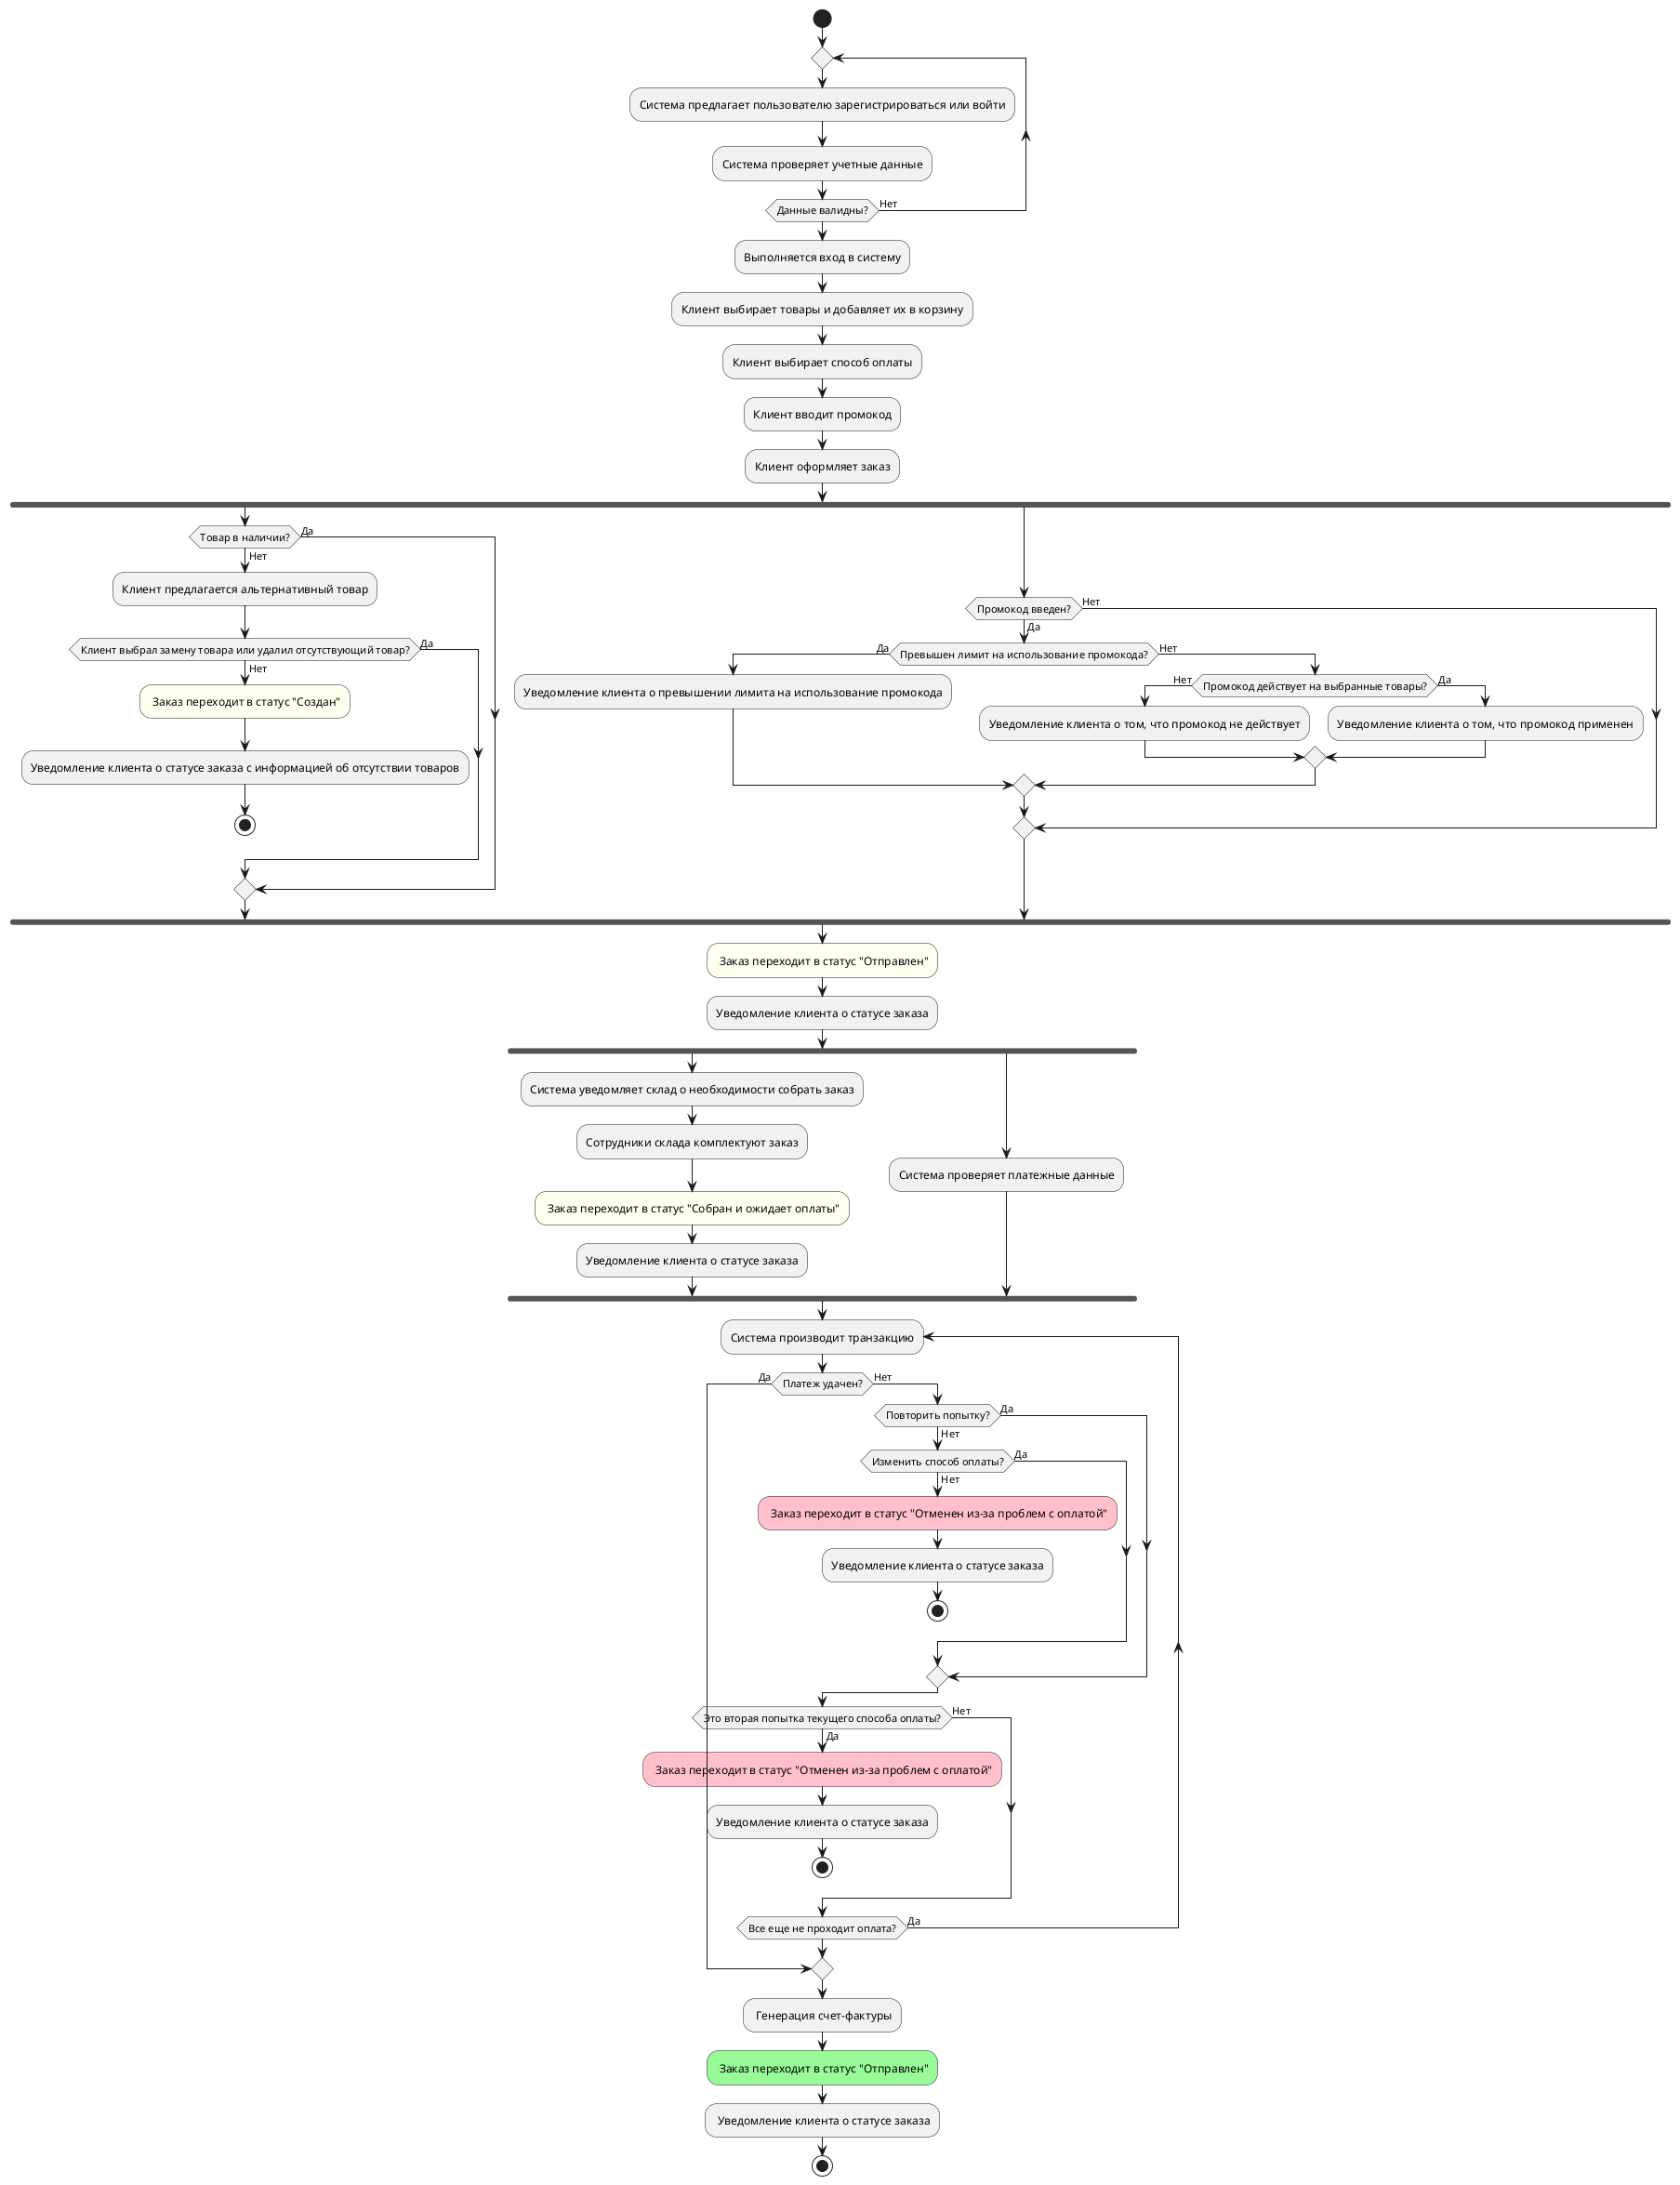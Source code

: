 @startuml
start
repeat 
    :Система предлагает пользователю зарегистрироваться или войти;
    :Система проверяет учетные данные;
repeat while (Данные валидны?) is (Нет);

:Выполняется вход в систему;
:Клиент выбирает товары и добавляет их в корзину;
:Клиент выбирает способ оплаты;
:Клиент вводит промокод;
:Клиент оформляет заказ;
fork
    if (Товар в наличии?) is (Нет) then
        :Клиент предлагается альтернативный товар; 
        if (Клиент выбрал замену товара или удалил отсутствующий товар?) is (Нет) then
            #Ivory: Заказ переходит в статус "Создан";
            :Уведомление клиента о статусе заказа с информацией об отсутствии товаров;
        stop
        else (Да)
        endif
    else (Да)
    endif

fork again
    if (Промокод введен?) is (Да) then
        if (Превышен лимит на использование промокода?) is (Да) then
            :Уведомление клиента о превышении лимита на использование промокода;
        else (Нет)
            if (Промокод действует на выбранные товары?) is (Нет) then
            :Уведомление клиента о том, что промокод не действует;
            else (Да)
            :Уведомление клиента о том, что промокод применен;
            endif
        endif  
    else (Нет)
    endif

end fork

#Ivory: Заказ переходит в статус "Отправлен";
:Уведомление клиента о статусе заказа;
fork
    :Система уведомляет склад о необходимости собрать заказ;
    :Сотрудники склада комплектуют заказ;
    #Ivory: Заказ переходит в статус "Собран и ожидает оплаты";
    :Уведомление клиента о статусе заказа;

fork again
    :Система проверяет платежные данные;
end fork

repeat :Система производит транзакцию;
if (Платеж удачен?) then (Да)
    break
else (Нет)
    if (Повторить попытку?) then (Нет)
        if (Изменить способ оплаты?) is (Нет) then
            #pink: Заказ переходит в статус "Отменен из-за проблем с оплатой";
             :Уведомление клиента о статусе заказа;
            stop
        else (Да)           
        endif
    else (Да)   
    endif
endif
    
if (Это вторая попытка текущего способа оплаты?) is (Да) then
    #pink: Заказ переходит в статус "Отменен из-за проблем с оплатой";
    :Уведомление клиента о статусе заказа;
    stop
else (Нет)
endif

repeat while (Все еще не проходит оплата?) is (Да);

: Генерация счет-фактуры;
#PaleGreen: Заказ переходит в статус "Отправлен";
: Уведомление клиента о статусе заказа;
stop
@enduml